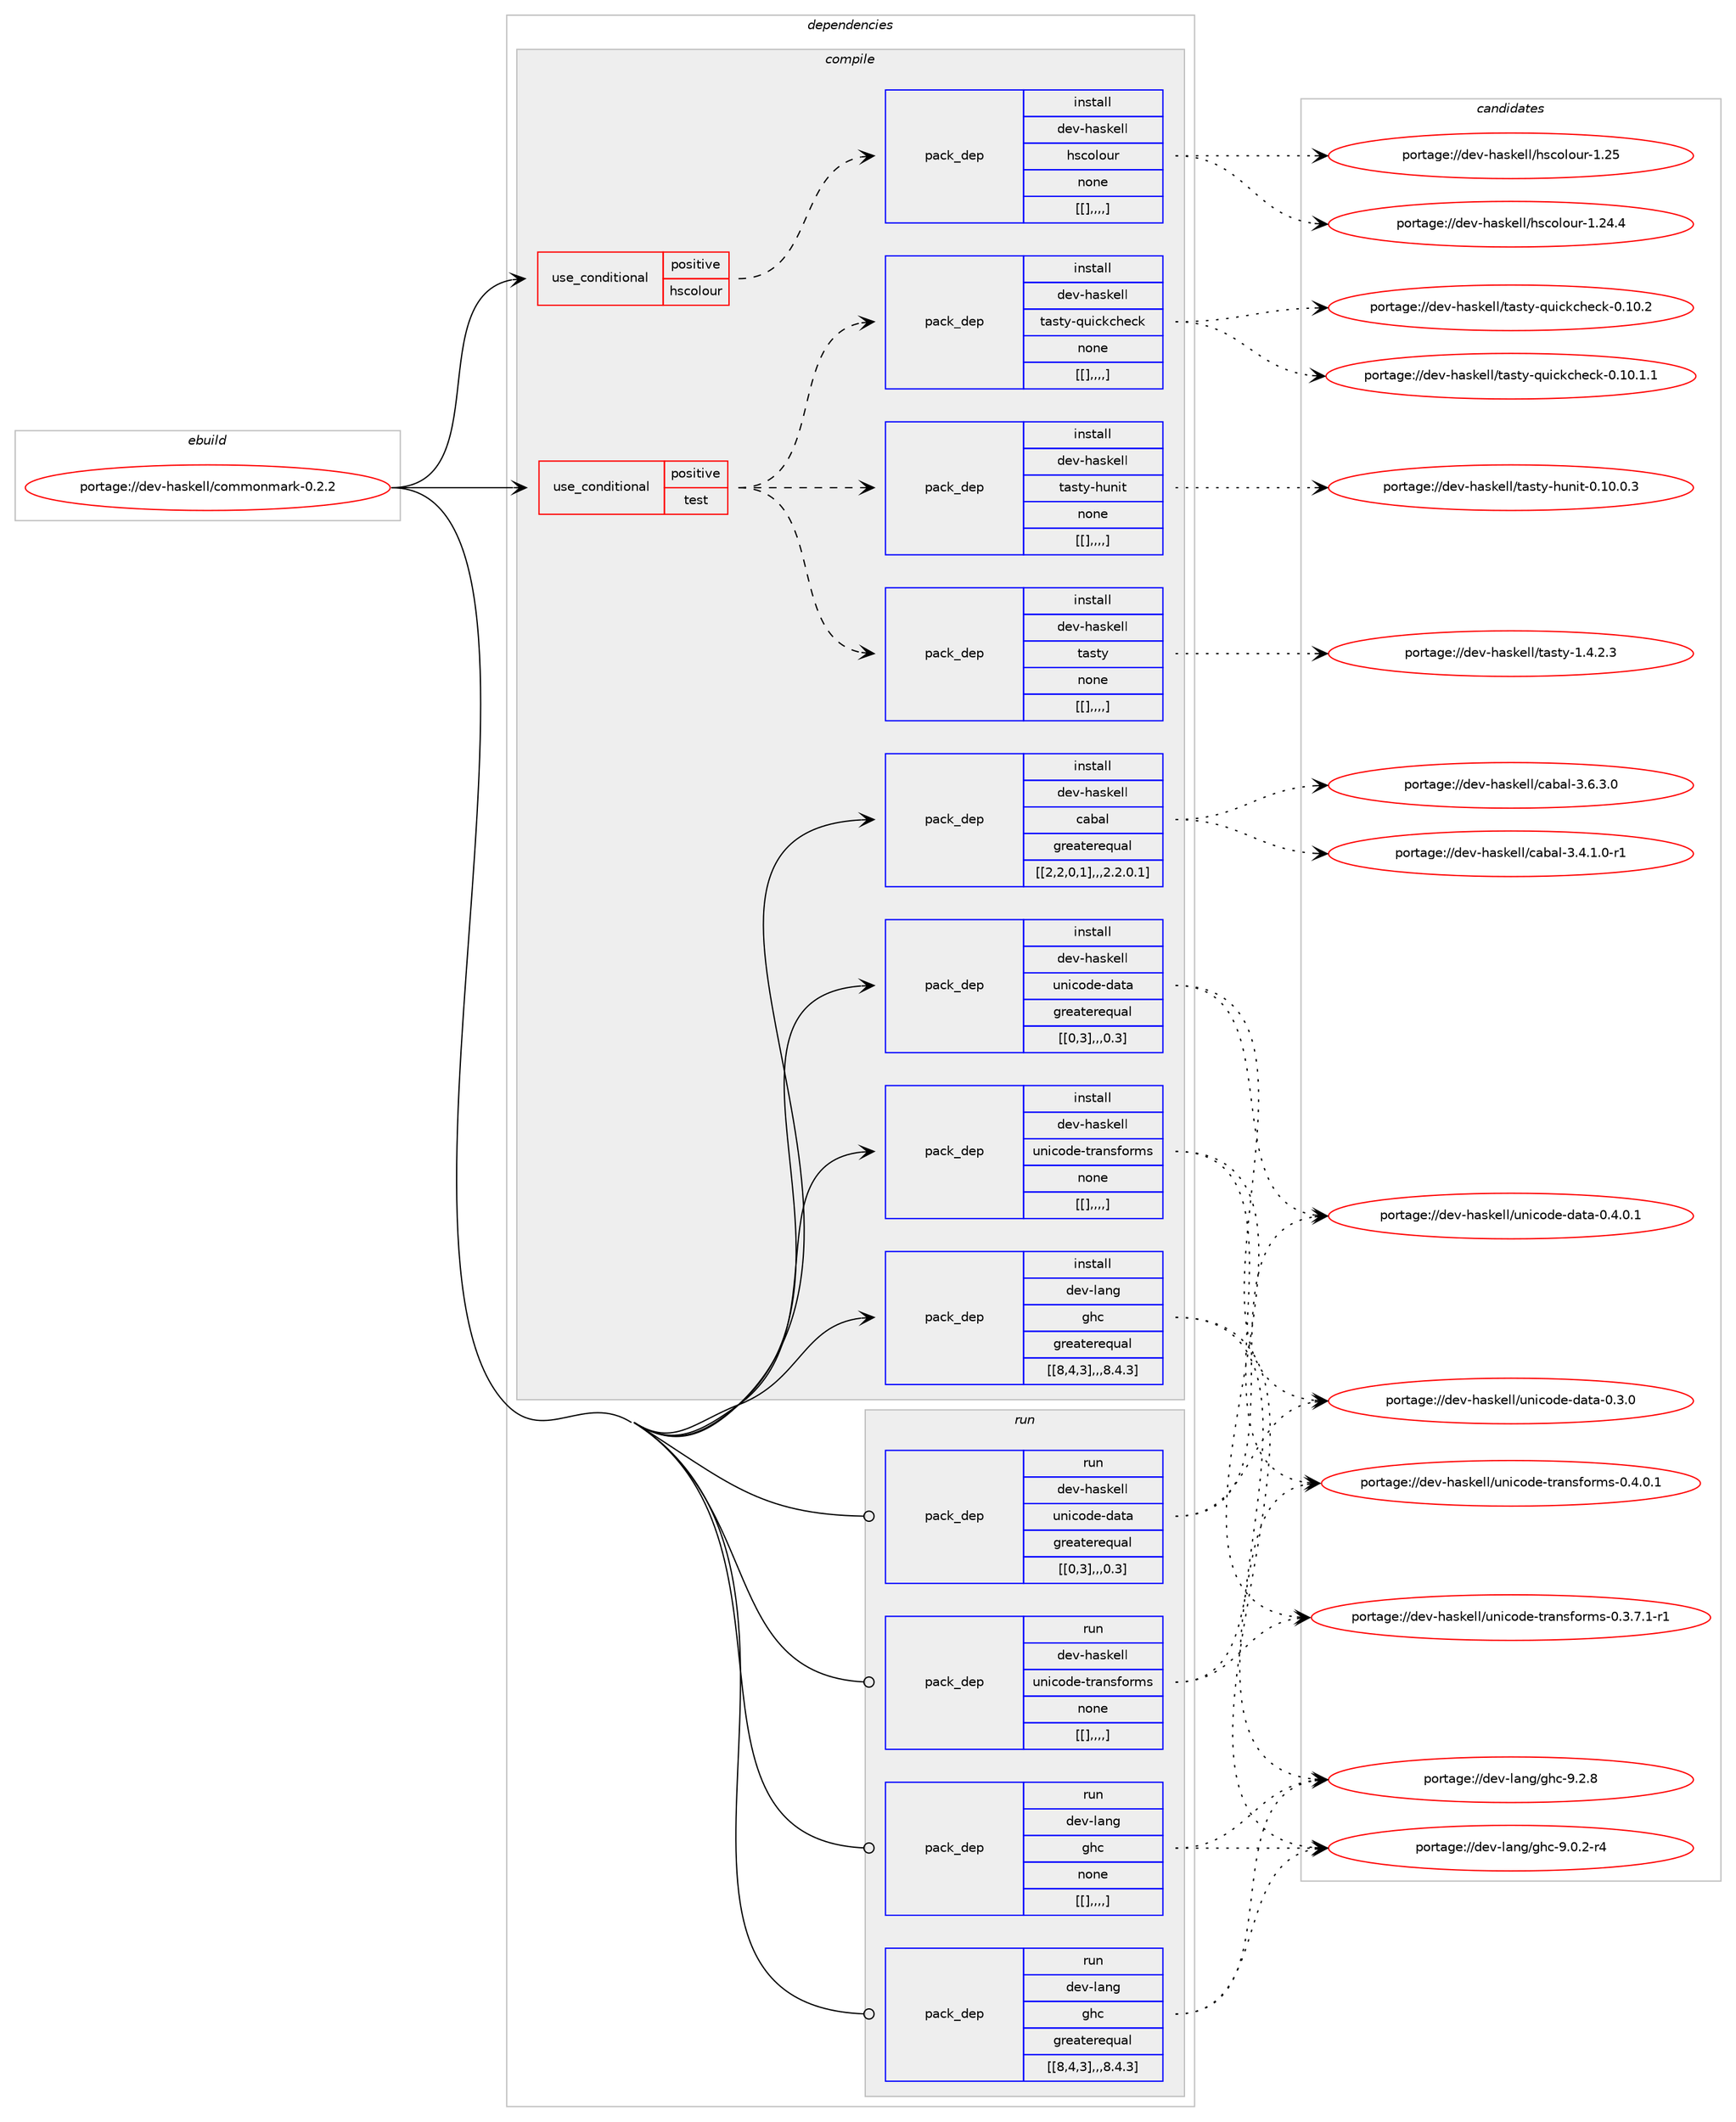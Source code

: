 digraph prolog {

# *************
# Graph options
# *************

newrank=true;
concentrate=true;
compound=true;
graph [rankdir=LR,fontname=Helvetica,fontsize=10,ranksep=1.5];#, ranksep=2.5, nodesep=0.2];
edge  [arrowhead=vee];
node  [fontname=Helvetica,fontsize=10];

# **********
# The ebuild
# **********

subgraph cluster_leftcol {
color=gray;
label=<<i>ebuild</i>>;
id [label="portage://dev-haskell/commonmark-0.2.2", color=red, width=4, href="../dev-haskell/commonmark-0.2.2.svg"];
}

# ****************
# The dependencies
# ****************

subgraph cluster_midcol {
color=gray;
label=<<i>dependencies</i>>;
subgraph cluster_compile {
fillcolor="#eeeeee";
style=filled;
label=<<i>compile</i>>;
subgraph cond20862 {
dependency78688 [label=<<TABLE BORDER="0" CELLBORDER="1" CELLSPACING="0" CELLPADDING="4"><TR><TD ROWSPAN="3" CELLPADDING="10">use_conditional</TD></TR><TR><TD>positive</TD></TR><TR><TD>hscolour</TD></TR></TABLE>>, shape=none, color=red];
subgraph pack56863 {
dependency78689 [label=<<TABLE BORDER="0" CELLBORDER="1" CELLSPACING="0" CELLPADDING="4" WIDTH="220"><TR><TD ROWSPAN="6" CELLPADDING="30">pack_dep</TD></TR><TR><TD WIDTH="110">install</TD></TR><TR><TD>dev-haskell</TD></TR><TR><TD>hscolour</TD></TR><TR><TD>none</TD></TR><TR><TD>[[],,,,]</TD></TR></TABLE>>, shape=none, color=blue];
}
dependency78688:e -> dependency78689:w [weight=20,style="dashed",arrowhead="vee"];
}
id:e -> dependency78688:w [weight=20,style="solid",arrowhead="vee"];
subgraph cond20863 {
dependency78690 [label=<<TABLE BORDER="0" CELLBORDER="1" CELLSPACING="0" CELLPADDING="4"><TR><TD ROWSPAN="3" CELLPADDING="10">use_conditional</TD></TR><TR><TD>positive</TD></TR><TR><TD>test</TD></TR></TABLE>>, shape=none, color=red];
subgraph pack56864 {
dependency78691 [label=<<TABLE BORDER="0" CELLBORDER="1" CELLSPACING="0" CELLPADDING="4" WIDTH="220"><TR><TD ROWSPAN="6" CELLPADDING="30">pack_dep</TD></TR><TR><TD WIDTH="110">install</TD></TR><TR><TD>dev-haskell</TD></TR><TR><TD>tasty</TD></TR><TR><TD>none</TD></TR><TR><TD>[[],,,,]</TD></TR></TABLE>>, shape=none, color=blue];
}
dependency78690:e -> dependency78691:w [weight=20,style="dashed",arrowhead="vee"];
subgraph pack56865 {
dependency78692 [label=<<TABLE BORDER="0" CELLBORDER="1" CELLSPACING="0" CELLPADDING="4" WIDTH="220"><TR><TD ROWSPAN="6" CELLPADDING="30">pack_dep</TD></TR><TR><TD WIDTH="110">install</TD></TR><TR><TD>dev-haskell</TD></TR><TR><TD>tasty-hunit</TD></TR><TR><TD>none</TD></TR><TR><TD>[[],,,,]</TD></TR></TABLE>>, shape=none, color=blue];
}
dependency78690:e -> dependency78692:w [weight=20,style="dashed",arrowhead="vee"];
subgraph pack56866 {
dependency78693 [label=<<TABLE BORDER="0" CELLBORDER="1" CELLSPACING="0" CELLPADDING="4" WIDTH="220"><TR><TD ROWSPAN="6" CELLPADDING="30">pack_dep</TD></TR><TR><TD WIDTH="110">install</TD></TR><TR><TD>dev-haskell</TD></TR><TR><TD>tasty-quickcheck</TD></TR><TR><TD>none</TD></TR><TR><TD>[[],,,,]</TD></TR></TABLE>>, shape=none, color=blue];
}
dependency78690:e -> dependency78693:w [weight=20,style="dashed",arrowhead="vee"];
}
id:e -> dependency78690:w [weight=20,style="solid",arrowhead="vee"];
subgraph pack56867 {
dependency78694 [label=<<TABLE BORDER="0" CELLBORDER="1" CELLSPACING="0" CELLPADDING="4" WIDTH="220"><TR><TD ROWSPAN="6" CELLPADDING="30">pack_dep</TD></TR><TR><TD WIDTH="110">install</TD></TR><TR><TD>dev-haskell</TD></TR><TR><TD>cabal</TD></TR><TR><TD>greaterequal</TD></TR><TR><TD>[[2,2,0,1],,,2.2.0.1]</TD></TR></TABLE>>, shape=none, color=blue];
}
id:e -> dependency78694:w [weight=20,style="solid",arrowhead="vee"];
subgraph pack56868 {
dependency78695 [label=<<TABLE BORDER="0" CELLBORDER="1" CELLSPACING="0" CELLPADDING="4" WIDTH="220"><TR><TD ROWSPAN="6" CELLPADDING="30">pack_dep</TD></TR><TR><TD WIDTH="110">install</TD></TR><TR><TD>dev-haskell</TD></TR><TR><TD>unicode-data</TD></TR><TR><TD>greaterequal</TD></TR><TR><TD>[[0,3],,,0.3]</TD></TR></TABLE>>, shape=none, color=blue];
}
id:e -> dependency78695:w [weight=20,style="solid",arrowhead="vee"];
subgraph pack56869 {
dependency78696 [label=<<TABLE BORDER="0" CELLBORDER="1" CELLSPACING="0" CELLPADDING="4" WIDTH="220"><TR><TD ROWSPAN="6" CELLPADDING="30">pack_dep</TD></TR><TR><TD WIDTH="110">install</TD></TR><TR><TD>dev-haskell</TD></TR><TR><TD>unicode-transforms</TD></TR><TR><TD>none</TD></TR><TR><TD>[[],,,,]</TD></TR></TABLE>>, shape=none, color=blue];
}
id:e -> dependency78696:w [weight=20,style="solid",arrowhead="vee"];
subgraph pack56870 {
dependency78697 [label=<<TABLE BORDER="0" CELLBORDER="1" CELLSPACING="0" CELLPADDING="4" WIDTH="220"><TR><TD ROWSPAN="6" CELLPADDING="30">pack_dep</TD></TR><TR><TD WIDTH="110">install</TD></TR><TR><TD>dev-lang</TD></TR><TR><TD>ghc</TD></TR><TR><TD>greaterequal</TD></TR><TR><TD>[[8,4,3],,,8.4.3]</TD></TR></TABLE>>, shape=none, color=blue];
}
id:e -> dependency78697:w [weight=20,style="solid",arrowhead="vee"];
}
subgraph cluster_compileandrun {
fillcolor="#eeeeee";
style=filled;
label=<<i>compile and run</i>>;
}
subgraph cluster_run {
fillcolor="#eeeeee";
style=filled;
label=<<i>run</i>>;
subgraph pack56871 {
dependency78698 [label=<<TABLE BORDER="0" CELLBORDER="1" CELLSPACING="0" CELLPADDING="4" WIDTH="220"><TR><TD ROWSPAN="6" CELLPADDING="30">pack_dep</TD></TR><TR><TD WIDTH="110">run</TD></TR><TR><TD>dev-haskell</TD></TR><TR><TD>unicode-data</TD></TR><TR><TD>greaterequal</TD></TR><TR><TD>[[0,3],,,0.3]</TD></TR></TABLE>>, shape=none, color=blue];
}
id:e -> dependency78698:w [weight=20,style="solid",arrowhead="odot"];
subgraph pack56872 {
dependency78699 [label=<<TABLE BORDER="0" CELLBORDER="1" CELLSPACING="0" CELLPADDING="4" WIDTH="220"><TR><TD ROWSPAN="6" CELLPADDING="30">pack_dep</TD></TR><TR><TD WIDTH="110">run</TD></TR><TR><TD>dev-haskell</TD></TR><TR><TD>unicode-transforms</TD></TR><TR><TD>none</TD></TR><TR><TD>[[],,,,]</TD></TR></TABLE>>, shape=none, color=blue];
}
id:e -> dependency78699:w [weight=20,style="solid",arrowhead="odot"];
subgraph pack56873 {
dependency78700 [label=<<TABLE BORDER="0" CELLBORDER="1" CELLSPACING="0" CELLPADDING="4" WIDTH="220"><TR><TD ROWSPAN="6" CELLPADDING="30">pack_dep</TD></TR><TR><TD WIDTH="110">run</TD></TR><TR><TD>dev-lang</TD></TR><TR><TD>ghc</TD></TR><TR><TD>greaterequal</TD></TR><TR><TD>[[8,4,3],,,8.4.3]</TD></TR></TABLE>>, shape=none, color=blue];
}
id:e -> dependency78700:w [weight=20,style="solid",arrowhead="odot"];
subgraph pack56874 {
dependency78701 [label=<<TABLE BORDER="0" CELLBORDER="1" CELLSPACING="0" CELLPADDING="4" WIDTH="220"><TR><TD ROWSPAN="6" CELLPADDING="30">pack_dep</TD></TR><TR><TD WIDTH="110">run</TD></TR><TR><TD>dev-lang</TD></TR><TR><TD>ghc</TD></TR><TR><TD>none</TD></TR><TR><TD>[[],,,,]</TD></TR></TABLE>>, shape=none, color=blue];
}
id:e -> dependency78701:w [weight=20,style="solid",arrowhead="odot"];
}
}

# **************
# The candidates
# **************

subgraph cluster_choices {
rank=same;
color=gray;
label=<<i>candidates</i>>;

subgraph choice56863 {
color=black;
nodesep=1;
choice100101118451049711510710110810847104115991111081111171144549465053 [label="portage://dev-haskell/hscolour-1.25", color=red, width=4,href="../dev-haskell/hscolour-1.25.svg"];
choice1001011184510497115107101108108471041159911110811111711445494650524652 [label="portage://dev-haskell/hscolour-1.24.4", color=red, width=4,href="../dev-haskell/hscolour-1.24.4.svg"];
dependency78689:e -> choice100101118451049711510710110810847104115991111081111171144549465053:w [style=dotted,weight="100"];
dependency78689:e -> choice1001011184510497115107101108108471041159911110811111711445494650524652:w [style=dotted,weight="100"];
}
subgraph choice56864 {
color=black;
nodesep=1;
choice100101118451049711510710110810847116971151161214549465246504651 [label="portage://dev-haskell/tasty-1.4.2.3", color=red, width=4,href="../dev-haskell/tasty-1.4.2.3.svg"];
dependency78691:e -> choice100101118451049711510710110810847116971151161214549465246504651:w [style=dotted,weight="100"];
}
subgraph choice56865 {
color=black;
nodesep=1;
choice1001011184510497115107101108108471169711511612145104117110105116454846494846484651 [label="portage://dev-haskell/tasty-hunit-0.10.0.3", color=red, width=4,href="../dev-haskell/tasty-hunit-0.10.0.3.svg"];
dependency78692:e -> choice1001011184510497115107101108108471169711511612145104117110105116454846494846484651:w [style=dotted,weight="100"];
}
subgraph choice56866 {
color=black;
nodesep=1;
choice100101118451049711510710110810847116971151161214511311710599107991041019910745484649484650 [label="portage://dev-haskell/tasty-quickcheck-0.10.2", color=red, width=4,href="../dev-haskell/tasty-quickcheck-0.10.2.svg"];
choice1001011184510497115107101108108471169711511612145113117105991079910410199107454846494846494649 [label="portage://dev-haskell/tasty-quickcheck-0.10.1.1", color=red, width=4,href="../dev-haskell/tasty-quickcheck-0.10.1.1.svg"];
dependency78693:e -> choice100101118451049711510710110810847116971151161214511311710599107991041019910745484649484650:w [style=dotted,weight="100"];
dependency78693:e -> choice1001011184510497115107101108108471169711511612145113117105991079910410199107454846494846494649:w [style=dotted,weight="100"];
}
subgraph choice56867 {
color=black;
nodesep=1;
choice100101118451049711510710110810847999798971084551465446514648 [label="portage://dev-haskell/cabal-3.6.3.0", color=red, width=4,href="../dev-haskell/cabal-3.6.3.0.svg"];
choice1001011184510497115107101108108479997989710845514652464946484511449 [label="portage://dev-haskell/cabal-3.4.1.0-r1", color=red, width=4,href="../dev-haskell/cabal-3.4.1.0-r1.svg"];
dependency78694:e -> choice100101118451049711510710110810847999798971084551465446514648:w [style=dotted,weight="100"];
dependency78694:e -> choice1001011184510497115107101108108479997989710845514652464946484511449:w [style=dotted,weight="100"];
}
subgraph choice56868 {
color=black;
nodesep=1;
choice100101118451049711510710110810847117110105991111001014510097116974548465246484649 [label="portage://dev-haskell/unicode-data-0.4.0.1", color=red, width=4,href="../dev-haskell/unicode-data-0.4.0.1.svg"];
choice10010111845104971151071011081084711711010599111100101451009711697454846514648 [label="portage://dev-haskell/unicode-data-0.3.0", color=red, width=4,href="../dev-haskell/unicode-data-0.3.0.svg"];
dependency78695:e -> choice100101118451049711510710110810847117110105991111001014510097116974548465246484649:w [style=dotted,weight="100"];
dependency78695:e -> choice10010111845104971151071011081084711711010599111100101451009711697454846514648:w [style=dotted,weight="100"];
}
subgraph choice56869 {
color=black;
nodesep=1;
choice1001011184510497115107101108108471171101059911110010145116114971101151021111141091154548465246484649 [label="portage://dev-haskell/unicode-transforms-0.4.0.1", color=red, width=4,href="../dev-haskell/unicode-transforms-0.4.0.1.svg"];
choice10010111845104971151071011081084711711010599111100101451161149711011510211111410911545484651465546494511449 [label="portage://dev-haskell/unicode-transforms-0.3.7.1-r1", color=red, width=4,href="../dev-haskell/unicode-transforms-0.3.7.1-r1.svg"];
dependency78696:e -> choice1001011184510497115107101108108471171101059911110010145116114971101151021111141091154548465246484649:w [style=dotted,weight="100"];
dependency78696:e -> choice10010111845104971151071011081084711711010599111100101451161149711011510211111410911545484651465546494511449:w [style=dotted,weight="100"];
}
subgraph choice56870 {
color=black;
nodesep=1;
choice10010111845108971101034710310499455746504656 [label="portage://dev-lang/ghc-9.2.8", color=red, width=4,href="../dev-lang/ghc-9.2.8.svg"];
choice100101118451089711010347103104994557464846504511452 [label="portage://dev-lang/ghc-9.0.2-r4", color=red, width=4,href="../dev-lang/ghc-9.0.2-r4.svg"];
dependency78697:e -> choice10010111845108971101034710310499455746504656:w [style=dotted,weight="100"];
dependency78697:e -> choice100101118451089711010347103104994557464846504511452:w [style=dotted,weight="100"];
}
subgraph choice56871 {
color=black;
nodesep=1;
choice100101118451049711510710110810847117110105991111001014510097116974548465246484649 [label="portage://dev-haskell/unicode-data-0.4.0.1", color=red, width=4,href="../dev-haskell/unicode-data-0.4.0.1.svg"];
choice10010111845104971151071011081084711711010599111100101451009711697454846514648 [label="portage://dev-haskell/unicode-data-0.3.0", color=red, width=4,href="../dev-haskell/unicode-data-0.3.0.svg"];
dependency78698:e -> choice100101118451049711510710110810847117110105991111001014510097116974548465246484649:w [style=dotted,weight="100"];
dependency78698:e -> choice10010111845104971151071011081084711711010599111100101451009711697454846514648:w [style=dotted,weight="100"];
}
subgraph choice56872 {
color=black;
nodesep=1;
choice1001011184510497115107101108108471171101059911110010145116114971101151021111141091154548465246484649 [label="portage://dev-haskell/unicode-transforms-0.4.0.1", color=red, width=4,href="../dev-haskell/unicode-transforms-0.4.0.1.svg"];
choice10010111845104971151071011081084711711010599111100101451161149711011510211111410911545484651465546494511449 [label="portage://dev-haskell/unicode-transforms-0.3.7.1-r1", color=red, width=4,href="../dev-haskell/unicode-transforms-0.3.7.1-r1.svg"];
dependency78699:e -> choice1001011184510497115107101108108471171101059911110010145116114971101151021111141091154548465246484649:w [style=dotted,weight="100"];
dependency78699:e -> choice10010111845104971151071011081084711711010599111100101451161149711011510211111410911545484651465546494511449:w [style=dotted,weight="100"];
}
subgraph choice56873 {
color=black;
nodesep=1;
choice10010111845108971101034710310499455746504656 [label="portage://dev-lang/ghc-9.2.8", color=red, width=4,href="../dev-lang/ghc-9.2.8.svg"];
choice100101118451089711010347103104994557464846504511452 [label="portage://dev-lang/ghc-9.0.2-r4", color=red, width=4,href="../dev-lang/ghc-9.0.2-r4.svg"];
dependency78700:e -> choice10010111845108971101034710310499455746504656:w [style=dotted,weight="100"];
dependency78700:e -> choice100101118451089711010347103104994557464846504511452:w [style=dotted,weight="100"];
}
subgraph choice56874 {
color=black;
nodesep=1;
choice10010111845108971101034710310499455746504656 [label="portage://dev-lang/ghc-9.2.8", color=red, width=4,href="../dev-lang/ghc-9.2.8.svg"];
choice100101118451089711010347103104994557464846504511452 [label="portage://dev-lang/ghc-9.0.2-r4", color=red, width=4,href="../dev-lang/ghc-9.0.2-r4.svg"];
dependency78701:e -> choice10010111845108971101034710310499455746504656:w [style=dotted,weight="100"];
dependency78701:e -> choice100101118451089711010347103104994557464846504511452:w [style=dotted,weight="100"];
}
}

}
